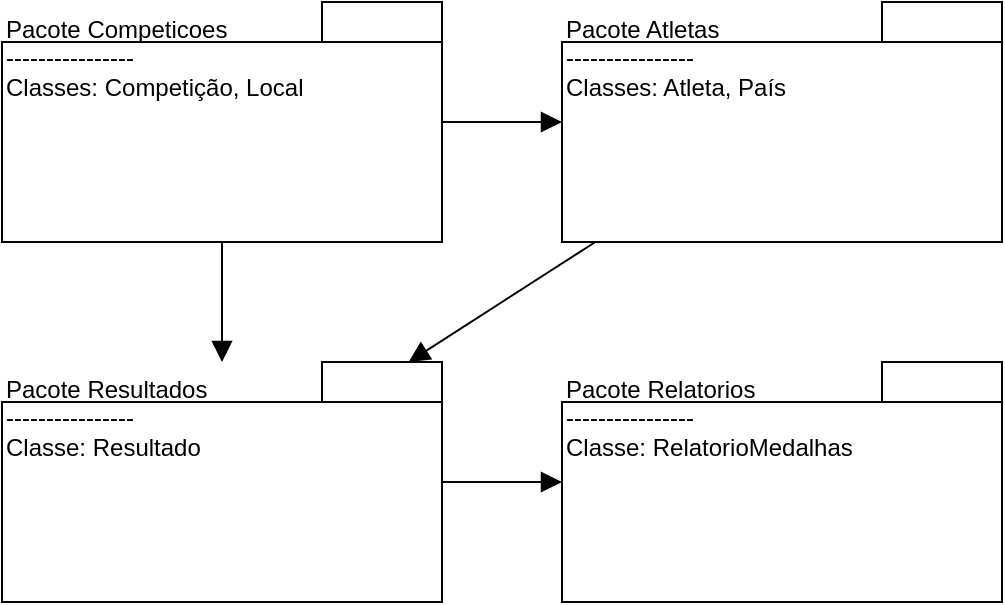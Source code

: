 <mxfile version="28.2.7">
<diagram name="Diagrama de Pacotes - SGO" id="pacotes-sgo">
  <mxGraphModel grid="1" page="1" gridSize="10" guides="1" tooltips="1" connect="1" arrows="1" fold="1" pageScale="1" pageWidth="827" pageHeight="1169" math="0" shadow="0">
    <root>
      <mxCell id="0" />
      <mxCell id="1" parent="0" />

      <mxCell id="pkgCompeticoes" value="Pacote Competicoes&#xa;----------------&#xa;Classes: Competição, Local" style="shape=folder;whiteSpace=wrap;align=left;verticalAlign=top;" vertex="1" parent="1">
        <mxGeometry x="40" y="40" width="220" height="120" as="geometry" />
      </mxCell>

      <mxCell id="pkgAtletas" value="Pacote Atletas&#xa;----------------&#xa;Classes: Atleta, País" style="shape=folder;whiteSpace=wrap;align=left;verticalAlign=top;" vertex="1" parent="1">
        <mxGeometry x="320" y="40" width="220" height="120" as="geometry" />
      </mxCell>

      <mxCell id="pkgResultados" value="Pacote Resultados&#xa;----------------&#xa;Classe: Resultado" style="shape=folder;whiteSpace=wrap;align=left;verticalAlign=top;" vertex="1" parent="1">
        <mxGeometry x="40" y="220" width="220" height="120" as="geometry" />
      </mxCell>

      <mxCell id="pkgRelatorios" value="Pacote Relatorios&#xa;----------------&#xa;Classe: RelatorioMedalhas" style="shape=folder;whiteSpace=wrap;align=left;verticalAlign=top;" vertex="1" parent="1">
        <mxGeometry x="320" y="220" width="220" height="120" as="geometry" />
      </mxCell>

      <mxCell id="rel1" style="endArrow=block;endSize=8;" edge="1" parent="1" source="pkgCompeticoes" target="pkgAtletas">
        <mxGeometry relative="1" as="geometry" />
      </mxCell>
      <mxCell id="rel2" style="endArrow=block;endSize=8;" edge="1" parent="1" source="pkgCompeticoes" target="pkgResultados">
        <mxGeometry relative="1" as="geometry" />
      </mxCell>
      <mxCell id="rel3" style="endArrow=block;endSize=8;" edge="1" parent="1" source="pkgResultados" target="pkgRelatorios">
        <mxGeometry relative="1" as="geometry" />
      </mxCell>
      <mxCell id="rel4" style="endArrow=block;endSize=8;" edge="1" parent="1" source="pkgAtletas" target="pkgResultados">
        <mxGeometry relative="1" as="geometry" />
      </mxCell>

    </root>
  </mxGraphModel>
</diagram>
</mxfile>